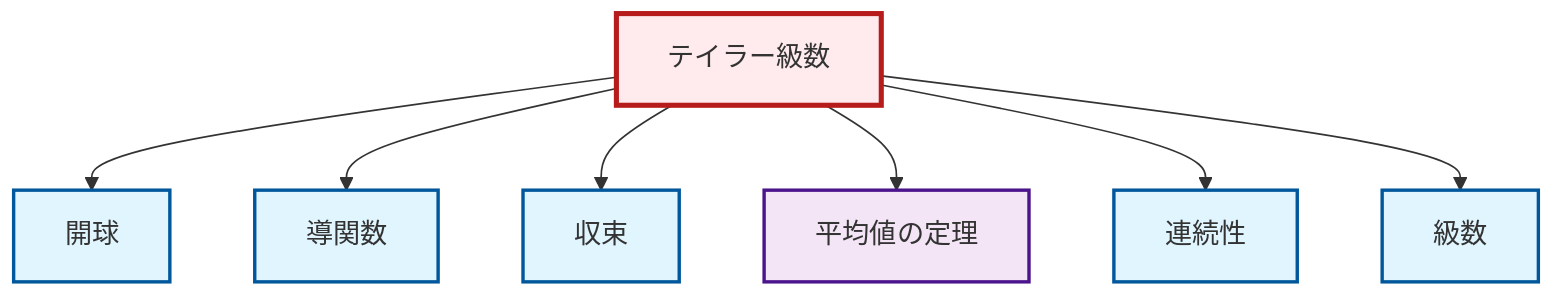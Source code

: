graph TD
    classDef definition fill:#e1f5fe,stroke:#01579b,stroke-width:2px
    classDef theorem fill:#f3e5f5,stroke:#4a148c,stroke-width:2px
    classDef axiom fill:#fff3e0,stroke:#e65100,stroke-width:2px
    classDef example fill:#e8f5e9,stroke:#1b5e20,stroke-width:2px
    classDef current fill:#ffebee,stroke:#b71c1c,stroke-width:3px
    def-series["級数"]:::definition
    def-convergence["収束"]:::definition
    thm-taylor-series["テイラー級数"]:::theorem
    def-derivative["導関数"]:::definition
    thm-mean-value["平均値の定理"]:::theorem
    def-continuity["連続性"]:::definition
    def-open-ball["開球"]:::definition
    thm-taylor-series --> def-open-ball
    thm-taylor-series --> def-derivative
    thm-taylor-series --> def-convergence
    thm-taylor-series --> thm-mean-value
    thm-taylor-series --> def-continuity
    thm-taylor-series --> def-series
    class thm-taylor-series current